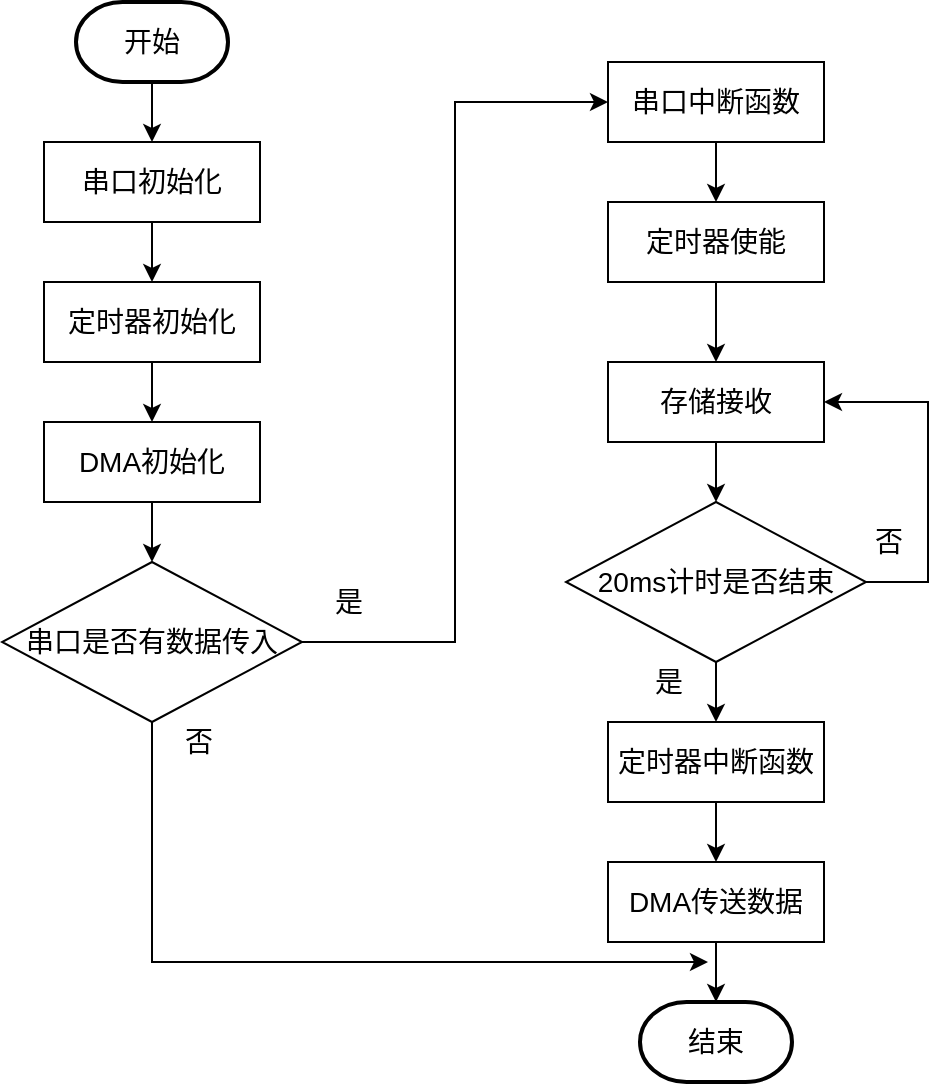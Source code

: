 <mxfile version="14.7.3" type="github">
  <diagram id="xgVH232hC9hubAoDvVCa" name="第 1 页">
    <mxGraphModel dx="1038" dy="548" grid="1" gridSize="10" guides="1" tooltips="1" connect="1" arrows="1" fold="1" page="1" pageScale="1" pageWidth="1169" pageHeight="827" math="0" shadow="0">
      <root>
        <mxCell id="0" />
        <mxCell id="1" parent="0" />
        <mxCell id="RYFiY0b2f_YgLSgg0vu_-1" style="edgeStyle=orthogonalEdgeStyle;rounded=0;orthogonalLoop=1;jettySize=auto;html=1;exitX=0.5;exitY=1;exitDx=0;exitDy=0;exitPerimeter=0;entryX=0.5;entryY=0;entryDx=0;entryDy=0;" edge="1" parent="1" source="RYFiY0b2f_YgLSgg0vu_-2" target="RYFiY0b2f_YgLSgg0vu_-3">
          <mxGeometry relative="1" as="geometry" />
        </mxCell>
        <mxCell id="RYFiY0b2f_YgLSgg0vu_-2" value="&lt;font style=&quot;font-size: 14px&quot;&gt;开始&lt;/font&gt;" style="strokeWidth=2;html=1;shape=mxgraph.flowchart.terminator;whiteSpace=wrap;" vertex="1" parent="1">
          <mxGeometry x="364" y="110" width="76" height="40" as="geometry" />
        </mxCell>
        <mxCell id="RYFiY0b2f_YgLSgg0vu_-14" style="edgeStyle=orthogonalEdgeStyle;rounded=0;orthogonalLoop=1;jettySize=auto;html=1;exitX=0.5;exitY=1;exitDx=0;exitDy=0;entryX=0.5;entryY=0;entryDx=0;entryDy=0;" edge="1" parent="1" source="RYFiY0b2f_YgLSgg0vu_-3" target="RYFiY0b2f_YgLSgg0vu_-4">
          <mxGeometry relative="1" as="geometry" />
        </mxCell>
        <mxCell id="RYFiY0b2f_YgLSgg0vu_-3" value="&lt;font style=&quot;font-size: 14px&quot;&gt;串口初始化&lt;/font&gt;" style="rounded=0;whiteSpace=wrap;html=1;" vertex="1" parent="1">
          <mxGeometry x="348" y="180" width="108" height="40" as="geometry" />
        </mxCell>
        <mxCell id="RYFiY0b2f_YgLSgg0vu_-15" style="edgeStyle=orthogonalEdgeStyle;rounded=0;orthogonalLoop=1;jettySize=auto;html=1;exitX=0.5;exitY=1;exitDx=0;exitDy=0;entryX=0.5;entryY=0;entryDx=0;entryDy=0;" edge="1" parent="1" source="RYFiY0b2f_YgLSgg0vu_-4" target="RYFiY0b2f_YgLSgg0vu_-5">
          <mxGeometry relative="1" as="geometry" />
        </mxCell>
        <mxCell id="RYFiY0b2f_YgLSgg0vu_-4" value="&lt;font style=&quot;font-size: 14px&quot;&gt;定时器初始化&lt;/font&gt;" style="rounded=0;whiteSpace=wrap;html=1;" vertex="1" parent="1">
          <mxGeometry x="348" y="250" width="108" height="40" as="geometry" />
        </mxCell>
        <mxCell id="RYFiY0b2f_YgLSgg0vu_-16" style="edgeStyle=orthogonalEdgeStyle;rounded=0;orthogonalLoop=1;jettySize=auto;html=1;exitX=0.5;exitY=1;exitDx=0;exitDy=0;entryX=0.5;entryY=0;entryDx=0;entryDy=0;" edge="1" parent="1" source="RYFiY0b2f_YgLSgg0vu_-5" target="RYFiY0b2f_YgLSgg0vu_-6">
          <mxGeometry relative="1" as="geometry" />
        </mxCell>
        <mxCell id="RYFiY0b2f_YgLSgg0vu_-5" value="&lt;font style=&quot;font-size: 14px&quot;&gt;DMA初始化&lt;/font&gt;" style="rounded=0;whiteSpace=wrap;html=1;" vertex="1" parent="1">
          <mxGeometry x="348" y="320" width="108" height="40" as="geometry" />
        </mxCell>
        <mxCell id="RYFiY0b2f_YgLSgg0vu_-17" style="edgeStyle=orthogonalEdgeStyle;rounded=0;orthogonalLoop=1;jettySize=auto;html=1;exitX=1;exitY=0.5;exitDx=0;exitDy=0;entryX=0;entryY=0.5;entryDx=0;entryDy=0;" edge="1" parent="1" source="RYFiY0b2f_YgLSgg0vu_-6" target="RYFiY0b2f_YgLSgg0vu_-7">
          <mxGeometry relative="1" as="geometry" />
        </mxCell>
        <mxCell id="RYFiY0b2f_YgLSgg0vu_-24" style="edgeStyle=orthogonalEdgeStyle;rounded=0;orthogonalLoop=1;jettySize=auto;html=1;exitX=0.5;exitY=1;exitDx=0;exitDy=0;" edge="1" parent="1" source="RYFiY0b2f_YgLSgg0vu_-6">
          <mxGeometry relative="1" as="geometry">
            <mxPoint x="680" y="590" as="targetPoint" />
            <Array as="points">
              <mxPoint x="402" y="590" />
            </Array>
          </mxGeometry>
        </mxCell>
        <mxCell id="RYFiY0b2f_YgLSgg0vu_-6" value="&lt;font style=&quot;font-size: 14px&quot;&gt;串口是否有数据传入&lt;/font&gt;" style="rhombus;whiteSpace=wrap;html=1;" vertex="1" parent="1">
          <mxGeometry x="327" y="390" width="150" height="80" as="geometry" />
        </mxCell>
        <mxCell id="RYFiY0b2f_YgLSgg0vu_-18" style="edgeStyle=orthogonalEdgeStyle;rounded=0;orthogonalLoop=1;jettySize=auto;html=1;exitX=0.5;exitY=1;exitDx=0;exitDy=0;entryX=0.5;entryY=0;entryDx=0;entryDy=0;" edge="1" parent="1" source="RYFiY0b2f_YgLSgg0vu_-7" target="RYFiY0b2f_YgLSgg0vu_-8">
          <mxGeometry relative="1" as="geometry" />
        </mxCell>
        <mxCell id="RYFiY0b2f_YgLSgg0vu_-7" value="&lt;font style=&quot;font-size: 14px&quot;&gt;串口中断函数&lt;/font&gt;" style="rounded=0;whiteSpace=wrap;html=1;" vertex="1" parent="1">
          <mxGeometry x="630" y="140" width="108" height="40" as="geometry" />
        </mxCell>
        <mxCell id="RYFiY0b2f_YgLSgg0vu_-19" style="edgeStyle=orthogonalEdgeStyle;rounded=0;orthogonalLoop=1;jettySize=auto;html=1;exitX=0.5;exitY=1;exitDx=0;exitDy=0;entryX=0.5;entryY=0;entryDx=0;entryDy=0;" edge="1" parent="1" source="RYFiY0b2f_YgLSgg0vu_-8" target="RYFiY0b2f_YgLSgg0vu_-9">
          <mxGeometry relative="1" as="geometry" />
        </mxCell>
        <mxCell id="RYFiY0b2f_YgLSgg0vu_-8" value="&lt;font style=&quot;font-size: 14px&quot;&gt;定时器使能&lt;/font&gt;" style="rounded=0;whiteSpace=wrap;html=1;" vertex="1" parent="1">
          <mxGeometry x="630" y="210" width="108" height="40" as="geometry" />
        </mxCell>
        <mxCell id="RYFiY0b2f_YgLSgg0vu_-20" style="edgeStyle=orthogonalEdgeStyle;rounded=0;orthogonalLoop=1;jettySize=auto;html=1;exitX=0.5;exitY=1;exitDx=0;exitDy=0;entryX=0.5;entryY=0;entryDx=0;entryDy=0;" edge="1" parent="1" source="RYFiY0b2f_YgLSgg0vu_-9" target="RYFiY0b2f_YgLSgg0vu_-10">
          <mxGeometry relative="1" as="geometry" />
        </mxCell>
        <mxCell id="RYFiY0b2f_YgLSgg0vu_-9" value="&lt;font style=&quot;font-size: 14px&quot;&gt;存储接收&lt;/font&gt;" style="rounded=0;whiteSpace=wrap;html=1;" vertex="1" parent="1">
          <mxGeometry x="630" y="290" width="108" height="40" as="geometry" />
        </mxCell>
        <mxCell id="RYFiY0b2f_YgLSgg0vu_-21" style="edgeStyle=orthogonalEdgeStyle;rounded=0;orthogonalLoop=1;jettySize=auto;html=1;exitX=0.5;exitY=1;exitDx=0;exitDy=0;entryX=0.5;entryY=0;entryDx=0;entryDy=0;" edge="1" parent="1" source="RYFiY0b2f_YgLSgg0vu_-10" target="RYFiY0b2f_YgLSgg0vu_-11">
          <mxGeometry relative="1" as="geometry" />
        </mxCell>
        <mxCell id="RYFiY0b2f_YgLSgg0vu_-30" style="edgeStyle=orthogonalEdgeStyle;rounded=0;orthogonalLoop=1;jettySize=auto;html=1;exitX=1;exitY=0.5;exitDx=0;exitDy=0;entryX=1;entryY=0.5;entryDx=0;entryDy=0;" edge="1" parent="1" source="RYFiY0b2f_YgLSgg0vu_-10" target="RYFiY0b2f_YgLSgg0vu_-9">
          <mxGeometry relative="1" as="geometry">
            <Array as="points">
              <mxPoint x="790" y="400" />
              <mxPoint x="790" y="310" />
            </Array>
          </mxGeometry>
        </mxCell>
        <mxCell id="RYFiY0b2f_YgLSgg0vu_-10" value="&lt;font style=&quot;font-size: 14px&quot;&gt;20ms计时是否结束&lt;/font&gt;" style="rhombus;whiteSpace=wrap;html=1;" vertex="1" parent="1">
          <mxGeometry x="609" y="360" width="150" height="80" as="geometry" />
        </mxCell>
        <mxCell id="RYFiY0b2f_YgLSgg0vu_-22" style="edgeStyle=orthogonalEdgeStyle;rounded=0;orthogonalLoop=1;jettySize=auto;html=1;exitX=0.5;exitY=1;exitDx=0;exitDy=0;entryX=0.5;entryY=0;entryDx=0;entryDy=0;" edge="1" parent="1" source="RYFiY0b2f_YgLSgg0vu_-11" target="RYFiY0b2f_YgLSgg0vu_-12">
          <mxGeometry relative="1" as="geometry" />
        </mxCell>
        <mxCell id="RYFiY0b2f_YgLSgg0vu_-11" value="&lt;font style=&quot;font-size: 14px&quot;&gt;定时器中断函数&lt;/font&gt;" style="rounded=0;whiteSpace=wrap;html=1;" vertex="1" parent="1">
          <mxGeometry x="630" y="470" width="108" height="40" as="geometry" />
        </mxCell>
        <mxCell id="RYFiY0b2f_YgLSgg0vu_-23" style="edgeStyle=orthogonalEdgeStyle;rounded=0;orthogonalLoop=1;jettySize=auto;html=1;exitX=0.5;exitY=1;exitDx=0;exitDy=0;entryX=0.5;entryY=0;entryDx=0;entryDy=0;entryPerimeter=0;" edge="1" parent="1" source="RYFiY0b2f_YgLSgg0vu_-12" target="RYFiY0b2f_YgLSgg0vu_-13">
          <mxGeometry relative="1" as="geometry" />
        </mxCell>
        <mxCell id="RYFiY0b2f_YgLSgg0vu_-12" value="&lt;font style=&quot;font-size: 14px&quot;&gt;DMA传送数据&lt;/font&gt;" style="rounded=0;whiteSpace=wrap;html=1;" vertex="1" parent="1">
          <mxGeometry x="630" y="540" width="108" height="40" as="geometry" />
        </mxCell>
        <mxCell id="RYFiY0b2f_YgLSgg0vu_-13" value="&lt;font style=&quot;font-size: 14px&quot;&gt;结束&lt;br&gt;&lt;/font&gt;" style="strokeWidth=2;html=1;shape=mxgraph.flowchart.terminator;whiteSpace=wrap;" vertex="1" parent="1">
          <mxGeometry x="646" y="610" width="76" height="40" as="geometry" />
        </mxCell>
        <mxCell id="RYFiY0b2f_YgLSgg0vu_-25" value="&lt;font style=&quot;font-size: 14px&quot;&gt;是&lt;/font&gt;" style="text;html=1;align=center;verticalAlign=middle;resizable=0;points=[];autosize=1;strokeColor=none;" vertex="1" parent="1">
          <mxGeometry x="485" y="400" width="30" height="20" as="geometry" />
        </mxCell>
        <mxCell id="RYFiY0b2f_YgLSgg0vu_-26" value="&lt;font style=&quot;font-size: 14px&quot;&gt;否&lt;/font&gt;" style="text;html=1;align=center;verticalAlign=middle;resizable=0;points=[];autosize=1;strokeColor=none;" vertex="1" parent="1">
          <mxGeometry x="410" y="470" width="30" height="20" as="geometry" />
        </mxCell>
        <mxCell id="RYFiY0b2f_YgLSgg0vu_-27" value="&lt;font style=&quot;font-size: 14px&quot;&gt;是&lt;/font&gt;" style="text;html=1;align=center;verticalAlign=middle;resizable=0;points=[];autosize=1;strokeColor=none;" vertex="1" parent="1">
          <mxGeometry x="645" y="440" width="30" height="20" as="geometry" />
        </mxCell>
        <mxCell id="RYFiY0b2f_YgLSgg0vu_-29" value="&lt;font style=&quot;font-size: 14px&quot;&gt;否&lt;/font&gt;" style="text;html=1;align=center;verticalAlign=middle;resizable=0;points=[];autosize=1;strokeColor=none;" vertex="1" parent="1">
          <mxGeometry x="755" y="370" width="30" height="20" as="geometry" />
        </mxCell>
      </root>
    </mxGraphModel>
  </diagram>
</mxfile>
